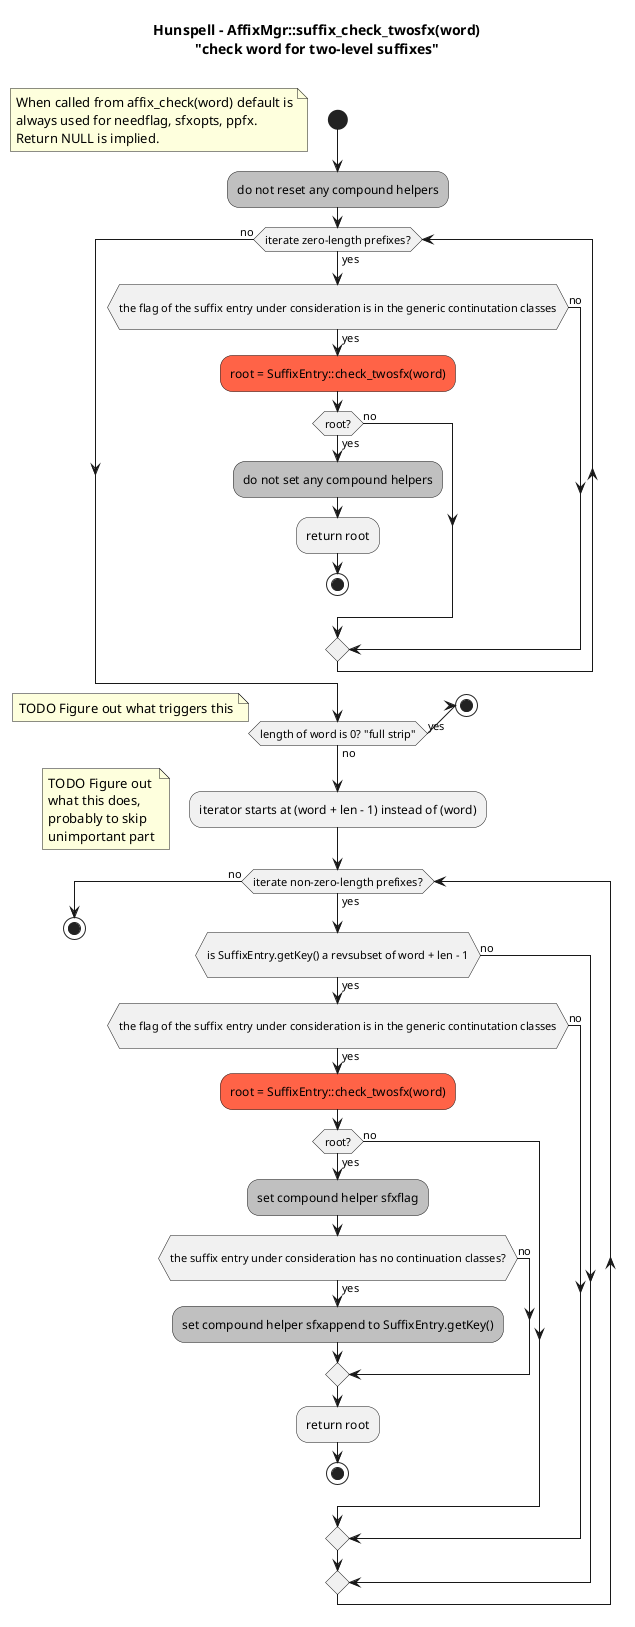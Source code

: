 @startuml
skinparam backgroundcolor White|White

title Hunspell - AffixMgr::suffix_check_twosfx(word)\n"check word for two-level suffixes"\n

start
floating note: When called from affix_check(word) default is\nalways used for needflag, sfxopts, ppfx.\nReturn NULL is implied.

#silver:do not reset any compound helpers;
while (iterate zero-length prefixes?) is (yes)
	if (
the flag of the suffix entry under consideration is in the generic continutation classes
	) then (yes)
		#tomato:root = SuffixEntry::check_twosfx(word);
		if (root?) then (yes)
			#silver:do not set any compound helpers;
			:return root;
			stop
		else (no)
		endif
	else (no)
	endif
endwhile (no)

if (length of word is 0? "full strip") then (yes)
	floating note: TODO Figure out what triggers this
	stop
else (no)
endif

:iterator starts at (word + len - 1) instead of (word);
floating note: TODO Figure out\nwhat this does,\nprobably to skip\nunimportant part
while (iterate non-zero-length prefixes?) is (yes)
	if (
is SuffixEntry.getKey() a revsubset of word + len - 1
	) then (yes)
		if (
the flag of the suffix entry under consideration is in the generic continutation classes
		) then (yes)
			#tomato:root = SuffixEntry::check_twosfx(word);
			if (root?) then (yes)
				#silver:set compound helper sfxflag;
				if (
the suffix entry under consideration has no continuation classes?
				) then (yes)
					#silver:set compound helper sfxappend to SuffixEntry.getKey();
				else (no)
				endif
				:return root;
				stop
			else (no)
			endif
		else (no)
		endif
	else (no)
	endif
endwhile (no)

stop


@enduml
